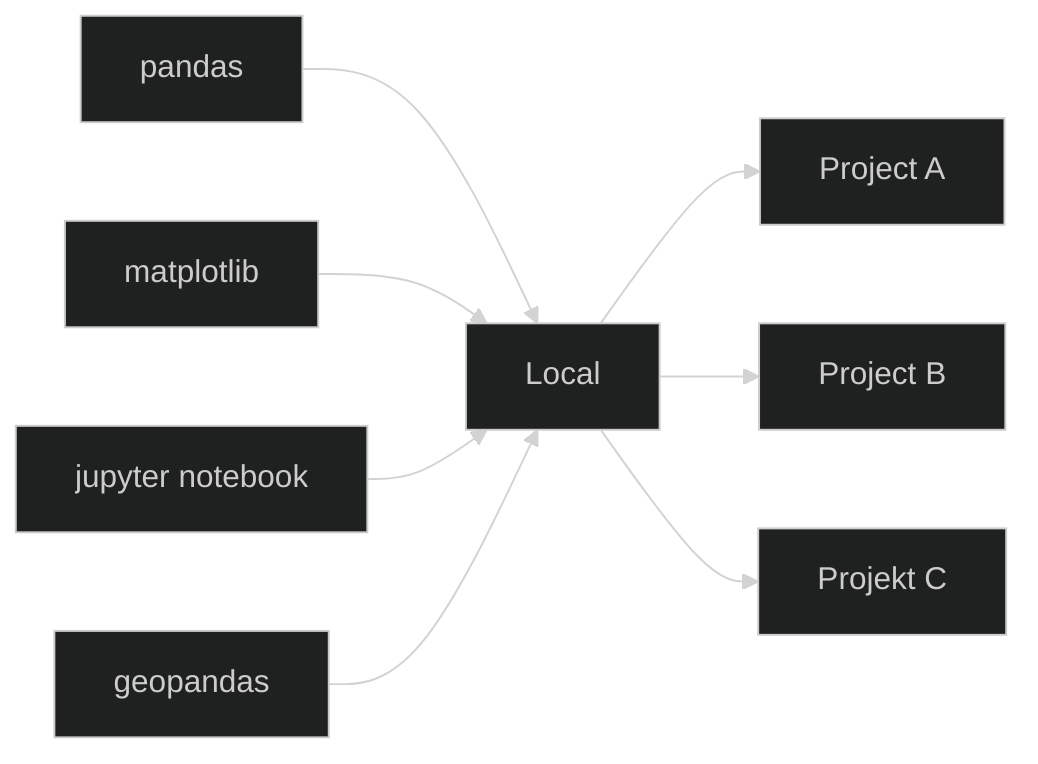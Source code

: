 %%{init: {'theme': 'dark', 'themeVariables': { 'primaryTextColor': 'white'}}}%%
graph LR
    B[pandas] --> A[Local]
    C[matplotlib] --> A
    D[jupyter notebook] --> A
    E[geopandas] --> A
    A --> X[Project A]
    A --> Y[Project B]
    A --> Z[Projekt C]